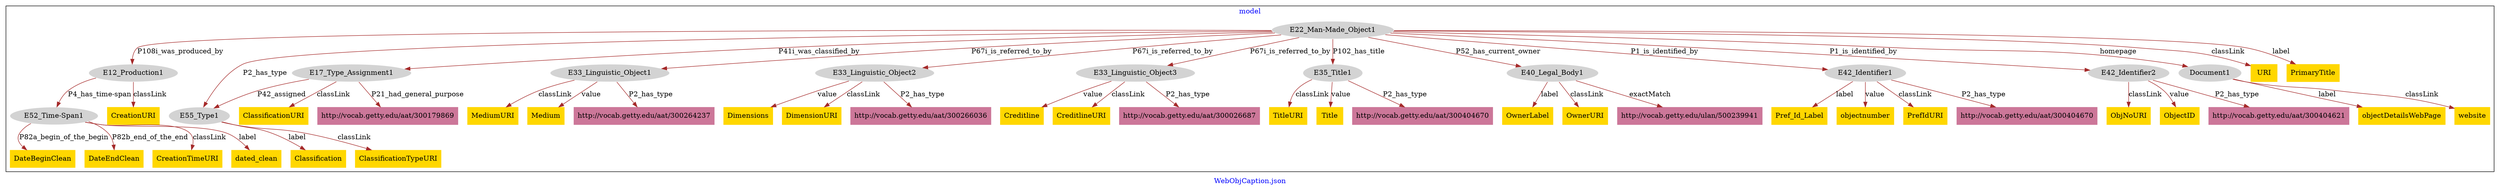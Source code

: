 digraph n0 {
fontcolor="blue"
remincross="true"
label="WebObjCaption.json"
subgraph cluster {
label="model"
n2[style="filled",color="white",fillcolor="lightgray",label="E12_Production1"];
n3[style="filled",color="white",fillcolor="lightgray",label="E52_Time-Span1"];
n4[style="filled",color="white",fillcolor="lightgray",label="E17_Type_Assignment1"];
n5[style="filled",color="white",fillcolor="lightgray",label="E55_Type1"];
n6[style="filled",color="white",fillcolor="lightgray",label="E22_Man-Made_Object1"];
n7[style="filled",color="white",fillcolor="lightgray",label="E33_Linguistic_Object1"];
n8[style="filled",color="white",fillcolor="lightgray",label="E33_Linguistic_Object2"];
n9[style="filled",color="white",fillcolor="lightgray",label="E33_Linguistic_Object3"];
n10[style="filled",color="white",fillcolor="lightgray",label="E35_Title1"];
n11[style="filled",color="white",fillcolor="lightgray",label="E40_Legal_Body1"];
n12[style="filled",color="white",fillcolor="lightgray",label="E42_Identifier1"];
n13[style="filled",color="white",fillcolor="lightgray",label="E42_Identifier2"];
n14[style="filled",color="white",fillcolor="lightgray",label="Document1"];
n15[shape="plaintext",style="filled",fillcolor="gold",label="TitleURI"];
n16[shape="plaintext",style="filled",fillcolor="gold",label="ObjNoURI"];
n17[shape="plaintext",style="filled",fillcolor="gold",label="Classification"];
n18[shape="plaintext",style="filled",fillcolor="gold",label="OwnerLabel"];
n19[shape="plaintext",style="filled",fillcolor="gold",label="Creditline"];
n20[shape="plaintext",style="filled",fillcolor="gold",label="DateBeginClean"];
n21[shape="plaintext",style="filled",fillcolor="gold",label="Dimensions"];
n22[shape="plaintext",style="filled",fillcolor="gold",label="objectDetailsWebPage"];
n23[shape="plaintext",style="filled",fillcolor="gold",label="MediumURI"];
n24[shape="plaintext",style="filled",fillcolor="gold",label="Pref_Id_Label"];
n25[shape="plaintext",style="filled",fillcolor="gold",label="URI"];
n26[shape="plaintext",style="filled",fillcolor="gold",label="DateEndClean"];
n27[shape="plaintext",style="filled",fillcolor="gold",label="CreationURI"];
n28[shape="plaintext",style="filled",fillcolor="gold",label="objectnumber"];
n29[shape="plaintext",style="filled",fillcolor="gold",label="website"];
n30[shape="plaintext",style="filled",fillcolor="gold",label="Medium"];
n31[shape="plaintext",style="filled",fillcolor="gold",label="DimensionURI"];
n32[shape="plaintext",style="filled",fillcolor="gold",label="ObjectID"];
n33[shape="plaintext",style="filled",fillcolor="gold",label="CreationTimeURI"];
n34[shape="plaintext",style="filled",fillcolor="gold",label="CreditlineURI"];
n35[shape="plaintext",style="filled",fillcolor="gold",label="dated_clean"];
n36[shape="plaintext",style="filled",fillcolor="gold",label="PrefIdURI"];
n37[shape="plaintext",style="filled",fillcolor="gold",label="Title"];
n38[shape="plaintext",style="filled",fillcolor="gold",label="OwnerURI"];
n39[shape="plaintext",style="filled",fillcolor="gold",label="ClassificationTypeURI"];
n40[shape="plaintext",style="filled",fillcolor="gold",label="ClassificationURI"];
n41[shape="plaintext",style="filled",fillcolor="gold",label="PrimaryTitle"];
n42[shape="plaintext",style="filled",fillcolor="#CC7799",label="http://vocab.getty.edu/aat/300264237"];
n43[shape="plaintext",style="filled",fillcolor="#CC7799",label="http://vocab.getty.edu/aat/300179869"];
n44[shape="plaintext",style="filled",fillcolor="#CC7799",label="http://vocab.getty.edu/aat/300404621"];
n45[shape="plaintext",style="filled",fillcolor="#CC7799",label="http://vocab.getty.edu/aat/300266036"];
n46[shape="plaintext",style="filled",fillcolor="#CC7799",label="http://vocab.getty.edu/aat/300404670"];
n47[shape="plaintext",style="filled",fillcolor="#CC7799",label="http://vocab.getty.edu/aat/300026687"];
n48[shape="plaintext",style="filled",fillcolor="#CC7799",label="http://vocab.getty.edu/ulan/500239941"];
n49[shape="plaintext",style="filled",fillcolor="#CC7799",label="http://vocab.getty.edu/aat/300404670"];
}
n2 -> n3[color="brown",fontcolor="black",label="P4_has_time-span"]
n4 -> n5[color="brown",fontcolor="black",label="P42_assigned"]
n6 -> n2[color="brown",fontcolor="black",label="P108i_was_produced_by"]
n6 -> n4[color="brown",fontcolor="black",label="P41i_was_classified_by"]
n6 -> n7[color="brown",fontcolor="black",label="P67i_is_referred_to_by"]
n6 -> n8[color="brown",fontcolor="black",label="P67i_is_referred_to_by"]
n6 -> n9[color="brown",fontcolor="black",label="P67i_is_referred_to_by"]
n6 -> n10[color="brown",fontcolor="black",label="P102_has_title"]
n6 -> n11[color="brown",fontcolor="black",label="P52_has_current_owner"]
n6 -> n12[color="brown",fontcolor="black",label="P1_is_identified_by"]
n6 -> n13[color="brown",fontcolor="black",label="P1_is_identified_by"]
n6 -> n14[color="brown",fontcolor="black",label="homepage"]
n10 -> n15[color="brown",fontcolor="black",label="classLink"]
n13 -> n16[color="brown",fontcolor="black",label="classLink"]
n5 -> n17[color="brown",fontcolor="black",label="label"]
n11 -> n18[color="brown",fontcolor="black",label="label"]
n9 -> n19[color="brown",fontcolor="black",label="value"]
n3 -> n20[color="brown",fontcolor="black",label="P82a_begin_of_the_begin"]
n8 -> n21[color="brown",fontcolor="black",label="value"]
n14 -> n22[color="brown",fontcolor="black",label="label"]
n7 -> n23[color="brown",fontcolor="black",label="classLink"]
n12 -> n24[color="brown",fontcolor="black",label="label"]
n6 -> n25[color="brown",fontcolor="black",label="classLink"]
n3 -> n26[color="brown",fontcolor="black",label="P82b_end_of_the_end"]
n2 -> n27[color="brown",fontcolor="black",label="classLink"]
n12 -> n28[color="brown",fontcolor="black",label="value"]
n14 -> n29[color="brown",fontcolor="black",label="classLink"]
n7 -> n30[color="brown",fontcolor="black",label="value"]
n8 -> n31[color="brown",fontcolor="black",label="classLink"]
n13 -> n32[color="brown",fontcolor="black",label="value"]
n3 -> n33[color="brown",fontcolor="black",label="classLink"]
n9 -> n34[color="brown",fontcolor="black",label="classLink"]
n3 -> n35[color="brown",fontcolor="black",label="label"]
n12 -> n36[color="brown",fontcolor="black",label="classLink"]
n10 -> n37[color="brown",fontcolor="black",label="value"]
n11 -> n38[color="brown",fontcolor="black",label="classLink"]
n5 -> n39[color="brown",fontcolor="black",label="classLink"]
n4 -> n40[color="brown",fontcolor="black",label="classLink"]
n6 -> n41[color="brown",fontcolor="black",label="label"]
n6 -> n5[color="brown",fontcolor="black",label="P2_has_type"]
n7 -> n42[color="brown",fontcolor="black",label="P2_has_type"]
n4 -> n43[color="brown",fontcolor="black",label="P21_had_general_purpose"]
n13 -> n44[color="brown",fontcolor="black",label="P2_has_type"]
n8 -> n45[color="brown",fontcolor="black",label="P2_has_type"]
n10 -> n46[color="brown",fontcolor="black",label="P2_has_type"]
n9 -> n47[color="brown",fontcolor="black",label="P2_has_type"]
n11 -> n48[color="brown",fontcolor="black",label="exactMatch"]
n12 -> n49[color="brown",fontcolor="black",label="P2_has_type"]
}
